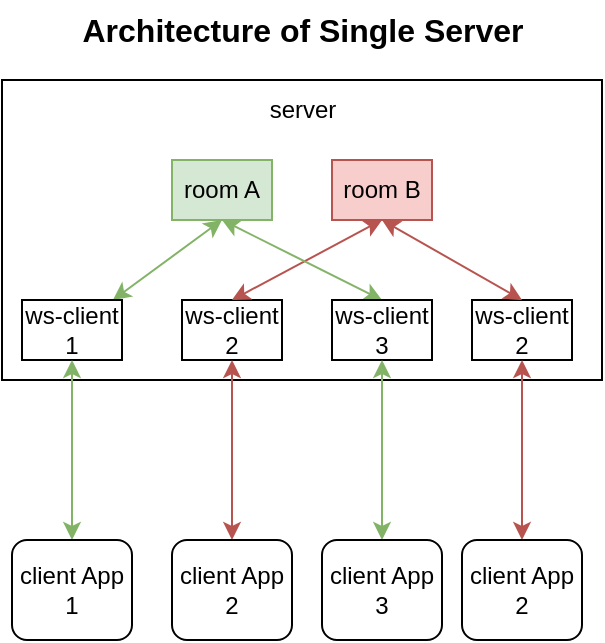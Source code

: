 <mxfile version="21.0.6" type="device"><diagram name="第 1 页" id="EXFKb6CB1x2Uf7gED7m5"><mxGraphModel dx="1434" dy="641" grid="1" gridSize="10" guides="1" tooltips="1" connect="1" arrows="1" fold="1" page="1" pageScale="1" pageWidth="827" pageHeight="1169" math="0" shadow="0"><root><mxCell id="0"/><mxCell id="1" parent="0"/><mxCell id="OiS-WpDMNNEmqsXdMPsb-4" value="" style="rounded=0;whiteSpace=wrap;html=1;" vertex="1" parent="1"><mxGeometry x="170" y="250" width="300" height="150" as="geometry"/></mxCell><mxCell id="OiS-WpDMNNEmqsXdMPsb-5" style="rounded=0;orthogonalLoop=1;jettySize=auto;html=1;entryX=0.5;entryY=1;entryDx=0;entryDy=0;endArrow=classic;endFill=1;startArrow=classic;startFill=1;strokeColor=#82b366;" edge="1" parent="1" source="OiS-WpDMNNEmqsXdMPsb-6" target="OiS-WpDMNNEmqsXdMPsb-9"><mxGeometry relative="1" as="geometry"/></mxCell><mxCell id="OiS-WpDMNNEmqsXdMPsb-6" value="ws-client&lt;br&gt;1" style="rounded=0;whiteSpace=wrap;html=1;" vertex="1" parent="1"><mxGeometry x="180" y="360" width="50" height="30" as="geometry"/></mxCell><mxCell id="OiS-WpDMNNEmqsXdMPsb-7" value="ws-client&lt;br&gt;2" style="rounded=0;whiteSpace=wrap;html=1;" vertex="1" parent="1"><mxGeometry x="260" y="360" width="50" height="30" as="geometry"/></mxCell><mxCell id="OiS-WpDMNNEmqsXdMPsb-9" value="room A" style="rounded=0;whiteSpace=wrap;html=1;fillColor=#d5e8d4;strokeColor=#82b366;" vertex="1" parent="1"><mxGeometry x="255" y="290" width="50" height="30" as="geometry"/></mxCell><mxCell id="OiS-WpDMNNEmqsXdMPsb-18" style="edgeStyle=orthogonalEdgeStyle;rounded=0;orthogonalLoop=1;jettySize=auto;html=1;entryX=0.5;entryY=1;entryDx=0;entryDy=0;startArrow=classic;startFill=1;strokeColor=#82b366;" edge="1" parent="1" source="OiS-WpDMNNEmqsXdMPsb-19" target="OiS-WpDMNNEmqsXdMPsb-6"><mxGeometry relative="1" as="geometry"/></mxCell><mxCell id="OiS-WpDMNNEmqsXdMPsb-19" value="client App&lt;br&gt;1" style="rounded=1;whiteSpace=wrap;html=1;" vertex="1" parent="1"><mxGeometry x="175" y="480" width="60" height="50" as="geometry"/></mxCell><mxCell id="OiS-WpDMNNEmqsXdMPsb-20" style="edgeStyle=orthogonalEdgeStyle;rounded=0;orthogonalLoop=1;jettySize=auto;html=1;entryX=0.5;entryY=1;entryDx=0;entryDy=0;startArrow=classic;startFill=1;strokeColor=#b85450;" edge="1" parent="1" source="OiS-WpDMNNEmqsXdMPsb-21" target="OiS-WpDMNNEmqsXdMPsb-7"><mxGeometry relative="1" as="geometry"/></mxCell><mxCell id="OiS-WpDMNNEmqsXdMPsb-21" value="client App&lt;br&gt;2" style="rounded=1;whiteSpace=wrap;html=1;" vertex="1" parent="1"><mxGeometry x="255" y="480" width="60" height="50" as="geometry"/></mxCell><mxCell id="OiS-WpDMNNEmqsXdMPsb-26" style="rounded=0;orthogonalLoop=1;jettySize=auto;html=1;exitX=0.5;exitY=1;exitDx=0;exitDy=0;entryX=0.5;entryY=0;entryDx=0;entryDy=0;strokeColor=#b85450;startArrow=classic;startFill=1;" edge="1" parent="1" source="OiS-WpDMNNEmqsXdMPsb-28" target="OiS-WpDMNNEmqsXdMPsb-7"><mxGeometry relative="1" as="geometry"/></mxCell><mxCell id="OiS-WpDMNNEmqsXdMPsb-28" value="room B" style="rounded=0;whiteSpace=wrap;html=1;fillColor=#f8cecc;strokeColor=#b85450;" vertex="1" parent="1"><mxGeometry x="335" y="290" width="50" height="30" as="geometry"/></mxCell><mxCell id="OiS-WpDMNNEmqsXdMPsb-30" value="server" style="text;html=1;align=center;verticalAlign=middle;resizable=0;points=[];autosize=1;strokeColor=none;fillColor=none;" vertex="1" parent="1"><mxGeometry x="290" y="250" width="60" height="30" as="geometry"/></mxCell><mxCell id="OiS-WpDMNNEmqsXdMPsb-33" style="rounded=0;orthogonalLoop=1;jettySize=auto;html=1;entryX=0.5;entryY=1;entryDx=0;entryDy=0;endArrow=classic;endFill=1;startArrow=classic;startFill=1;strokeColor=#82b366;exitX=0.5;exitY=0;exitDx=0;exitDy=0;" edge="1" parent="1" source="OiS-WpDMNNEmqsXdMPsb-34" target="OiS-WpDMNNEmqsXdMPsb-9"><mxGeometry relative="1" as="geometry"><mxPoint x="360" y="330" as="targetPoint"/></mxGeometry></mxCell><mxCell id="OiS-WpDMNNEmqsXdMPsb-34" value="ws-client&lt;br&gt;3" style="rounded=0;whiteSpace=wrap;html=1;" vertex="1" parent="1"><mxGeometry x="335" y="360" width="50" height="30" as="geometry"/></mxCell><mxCell id="OiS-WpDMNNEmqsXdMPsb-36" style="edgeStyle=orthogonalEdgeStyle;rounded=0;orthogonalLoop=1;jettySize=auto;html=1;entryX=0.5;entryY=1;entryDx=0;entryDy=0;startArrow=classic;startFill=1;strokeColor=#82b366;" edge="1" parent="1" source="OiS-WpDMNNEmqsXdMPsb-37" target="OiS-WpDMNNEmqsXdMPsb-34"><mxGeometry relative="1" as="geometry"/></mxCell><mxCell id="OiS-WpDMNNEmqsXdMPsb-37" value="client App&lt;br&gt;3" style="rounded=1;whiteSpace=wrap;html=1;" vertex="1" parent="1"><mxGeometry x="330" y="480" width="60" height="50" as="geometry"/></mxCell><mxCell id="OiS-WpDMNNEmqsXdMPsb-39" value="ws-client&lt;br&gt;2" style="rounded=0;whiteSpace=wrap;html=1;" vertex="1" parent="1"><mxGeometry x="405" y="360" width="50" height="30" as="geometry"/></mxCell><mxCell id="OiS-WpDMNNEmqsXdMPsb-40" style="edgeStyle=orthogonalEdgeStyle;rounded=0;orthogonalLoop=1;jettySize=auto;html=1;entryX=0.5;entryY=1;entryDx=0;entryDy=0;startArrow=classic;startFill=1;strokeColor=#b85450;" edge="1" parent="1" source="OiS-WpDMNNEmqsXdMPsb-41" target="OiS-WpDMNNEmqsXdMPsb-39"><mxGeometry relative="1" as="geometry"/></mxCell><mxCell id="OiS-WpDMNNEmqsXdMPsb-41" value="client App&lt;br&gt;2" style="rounded=1;whiteSpace=wrap;html=1;" vertex="1" parent="1"><mxGeometry x="400" y="480" width="60" height="50" as="geometry"/></mxCell><mxCell id="OiS-WpDMNNEmqsXdMPsb-42" style="rounded=0;orthogonalLoop=1;jettySize=auto;html=1;exitX=0.5;exitY=1;exitDx=0;exitDy=0;entryX=0.5;entryY=0;entryDx=0;entryDy=0;strokeColor=#b85450;startArrow=classic;startFill=1;" edge="1" parent="1" source="OiS-WpDMNNEmqsXdMPsb-28" target="OiS-WpDMNNEmqsXdMPsb-39"><mxGeometry relative="1" as="geometry"><mxPoint x="430" y="320" as="sourcePoint"/></mxGeometry></mxCell><mxCell id="OiS-WpDMNNEmqsXdMPsb-44" value="&lt;b style=&quot;border-color: var(--border-color);&quot;&gt;&lt;font style=&quot;border-color: var(--border-color); font-size: 16px;&quot;&gt;Architecture&amp;nbsp;&lt;/font&gt;&lt;/b&gt;&lt;b&gt;&lt;font style=&quot;font-size: 16px;&quot;&gt;of Single Server&lt;/font&gt;&lt;/b&gt;" style="text;html=1;align=center;verticalAlign=middle;resizable=0;points=[];autosize=1;strokeColor=none;fillColor=none;" vertex="1" parent="1"><mxGeometry x="200" y="210" width="240" height="30" as="geometry"/></mxCell></root></mxGraphModel></diagram></mxfile>